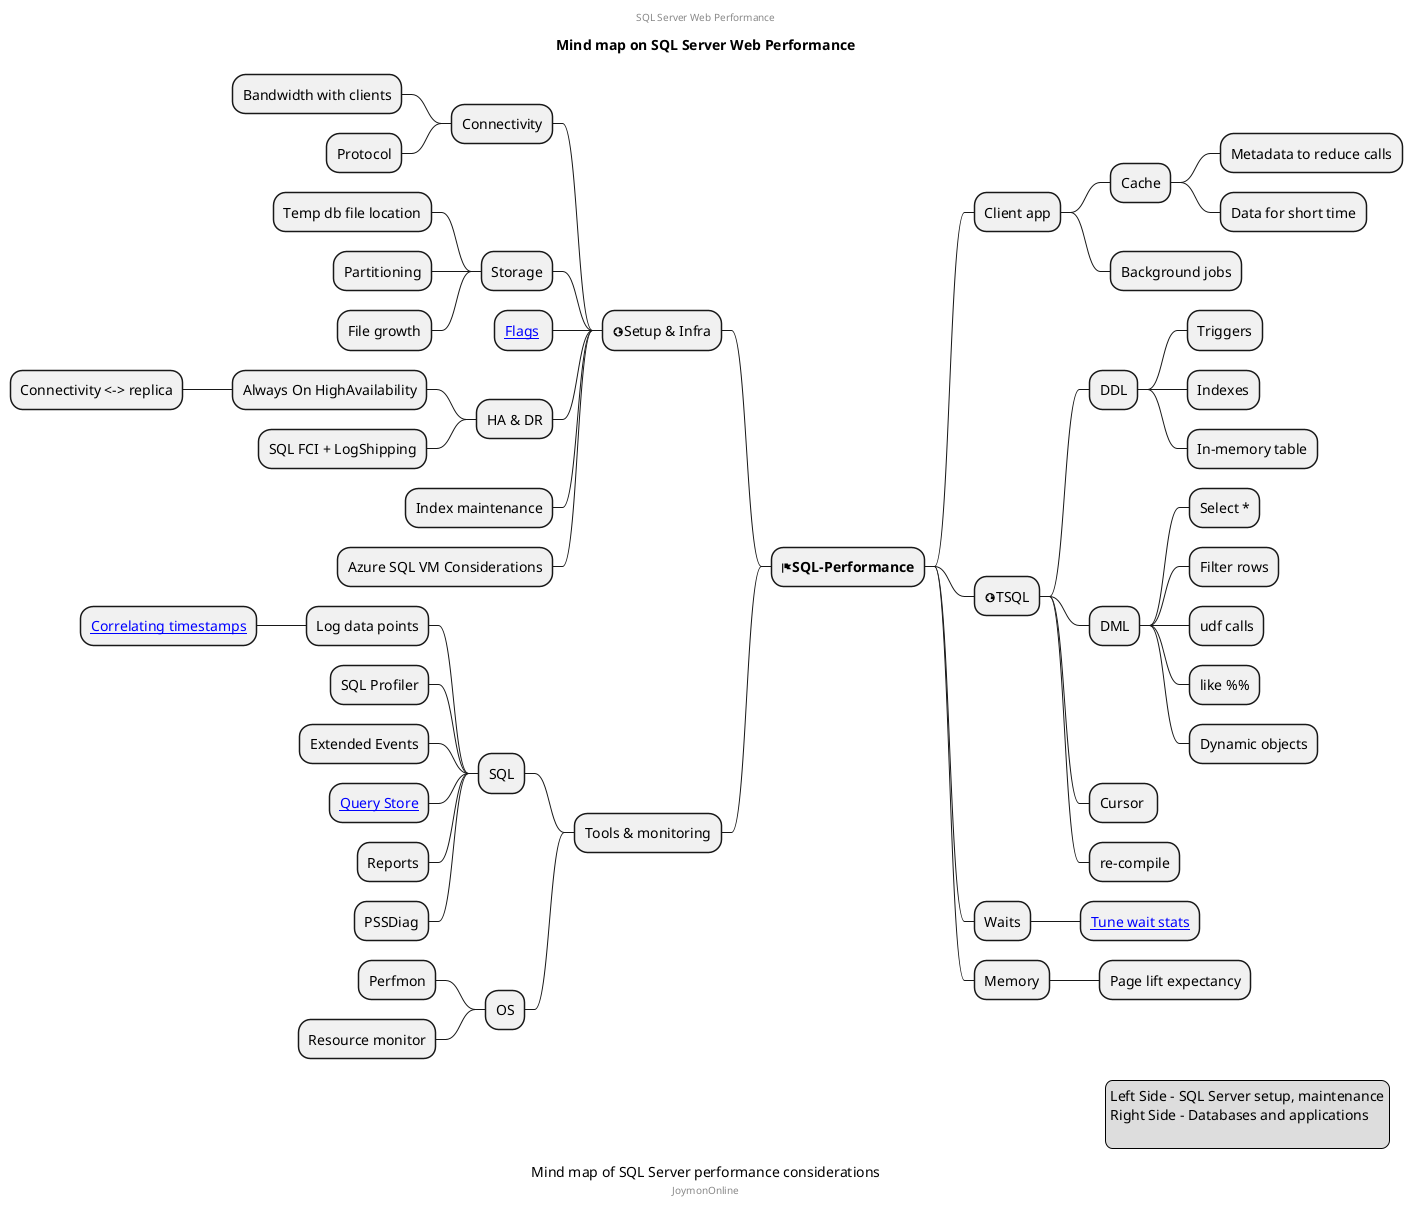 @startuml
@startmindmap
caption Mind map of SQL Server performance considerations
title Mind map on SQL Server Web Performance
center header
SQL Server Web Performance
endheader

center footer JoymonOnline
* <&flag><b>SQL-Performance</b>
** Client app
*** Cache
**** Metadata to reduce calls
**** Data for short time
*** Background jobs
** <&globe>TSQL
*** DDL
**** Triggers
**** Indexes
**** In-memory table
*** DML
**** Select *
**** Filter rows
**** udf calls
**** like %%
**** Dynamic objects
*** Cursor 
*** re-compile
** Waits
*** [[https://www.sqlskills.com/wp-content/uploads/2014/04/sql-server-performance-tuning-using-wait-statistics-whitepaper.pdf Tune wait stats]]
** Memory
*** Page lift expectancy
left side

** <&globe>Setup & Infra
*** Connectivity
**** Bandwidth with clients
**** Protocol
*** Storage
**** Temp db file location
**** Partitioning
**** File growth
*** [[https://docs.microsoft.com/en-us/sql/t-sql/database-console-commands/dbcc-traceon-trace-flags-transact-sql?view=sql-server-2017 Flags]] 
*** HA & DR
**** Always On HighAvailability
***** Connectivity <-> replica
**** SQL FCI + LogShipping
*** Index maintenance
*** Azure SQL VM Considerations
** Tools & monitoring
*** SQL
**** Log data points
***** [[https://docs.microsoft.com/en-us/archive/blogs/psssql/sql-server-correlating-timestamps-from-various-data-points Correlating timestamps]]
**** SQL Profiler
**** Extended Events
**** [[https://www.sqlshack.com/sql-server-query-store-overview/ Query Store]]
**** Reports
**** PSSDiag
*** OS
**** Perfmon
**** Resource monitor
legend right
  Left Side - SQL Server setup, maintenance
  Right Side - Databases and applications
   
endlegend
@endmindmap
@enduml